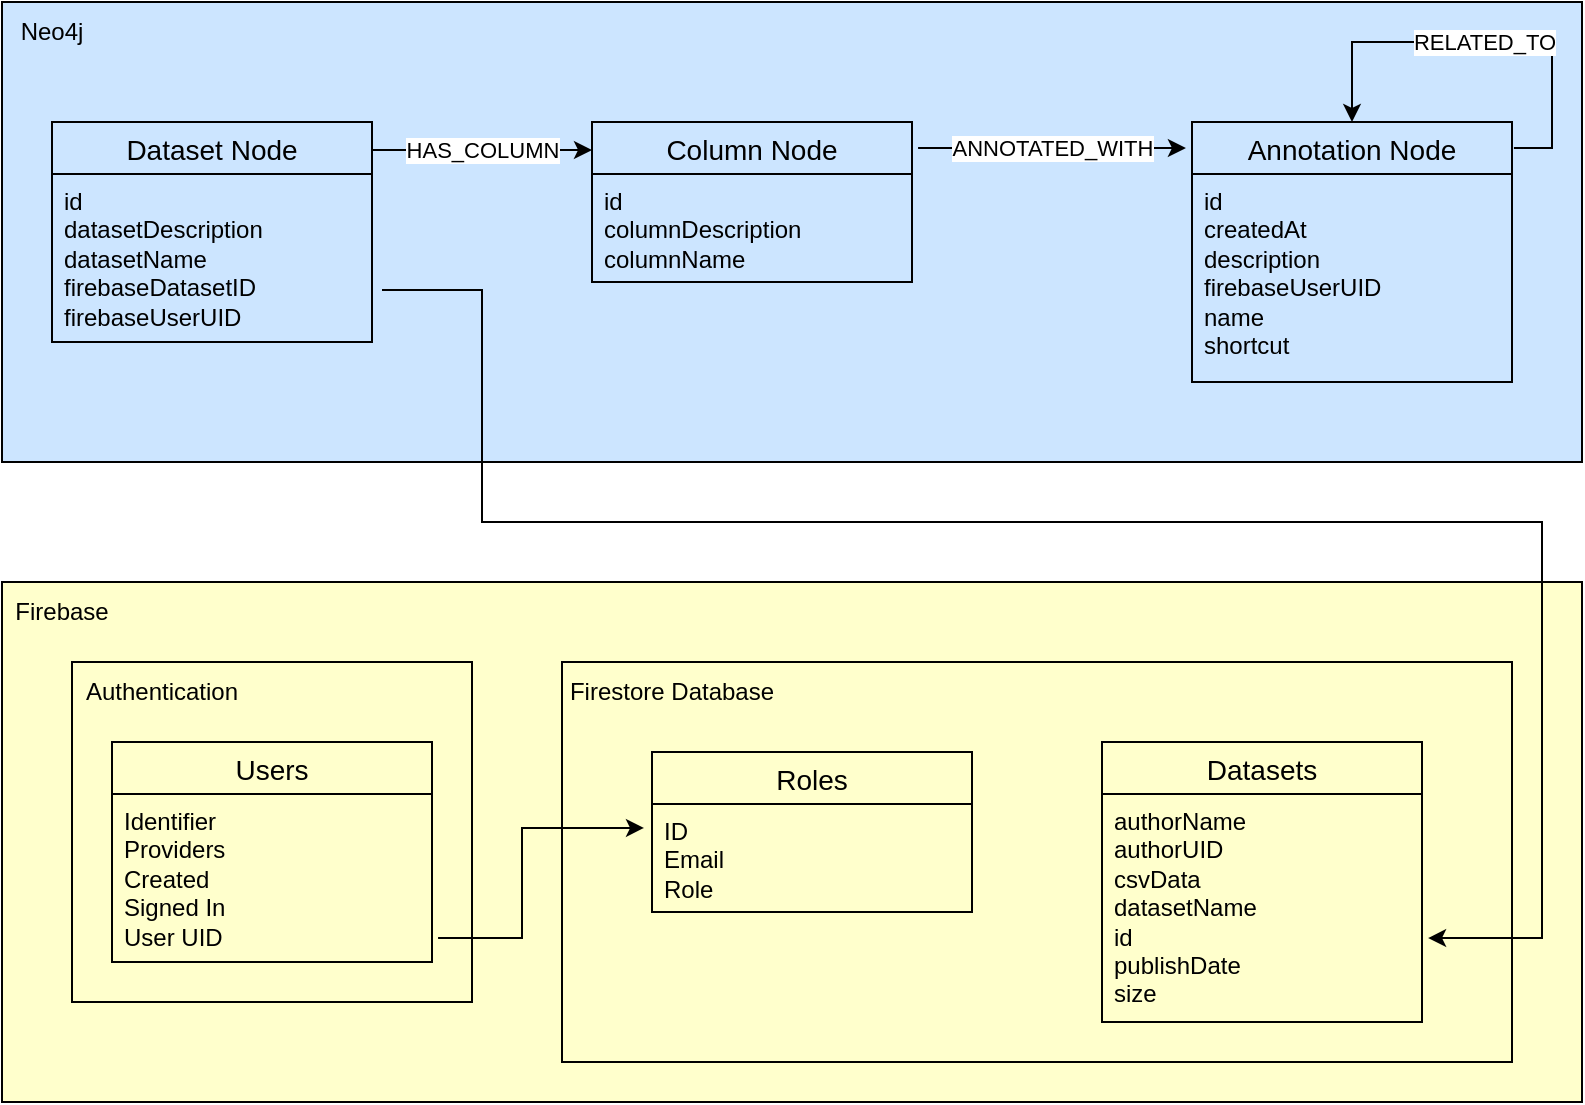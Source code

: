 <mxfile version="16.0.0" type="device"><diagram id="R2lEEEUBdFMjLlhIrx00" name="Page-1"><mxGraphModel dx="1342" dy="857" grid="1" gridSize="10" guides="1" tooltips="1" connect="1" arrows="1" fold="1" page="1" pageScale="1" pageWidth="850" pageHeight="1100" math="0" shadow="0" extFonts="Permanent Marker^https://fonts.googleapis.com/css?family=Permanent+Marker"><root><mxCell id="0"/><mxCell id="1" parent="0"/><mxCell id="nlxQSZHlDjwrQw_fBjO1-1" value="" style="rounded=0;whiteSpace=wrap;html=1;fillColor=#FFFFCC;" parent="1" vertex="1"><mxGeometry x="30" y="290" width="790" height="260" as="geometry"/></mxCell><mxCell id="nlxQSZHlDjwrQw_fBjO1-2" value="Firebase" style="text;html=1;strokeColor=none;fillColor=none;align=center;verticalAlign=middle;whiteSpace=wrap;rounded=0;" parent="1" vertex="1"><mxGeometry x="30" y="290" width="60" height="30" as="geometry"/></mxCell><mxCell id="nlxQSZHlDjwrQw_fBjO1-4" value="" style="rounded=0;whiteSpace=wrap;html=1;fillColor=#FFFFCC;" parent="1" vertex="1"><mxGeometry x="65" y="330" width="200" height="170" as="geometry"/></mxCell><mxCell id="nlxQSZHlDjwrQw_fBjO1-5" value="Authentication" style="text;html=1;strokeColor=none;fillColor=none;align=center;verticalAlign=middle;whiteSpace=wrap;rounded=0;" parent="1" vertex="1"><mxGeometry x="65" y="330" width="90" height="30" as="geometry"/></mxCell><mxCell id="nlxQSZHlDjwrQw_fBjO1-6" value="Users" style="swimlane;fontStyle=0;childLayout=stackLayout;horizontal=1;startSize=26;horizontalStack=0;resizeParent=1;resizeParentMax=0;resizeLast=0;collapsible=1;marginBottom=0;align=center;fontSize=14;fillColor=#FFFFCC;" parent="1" vertex="1"><mxGeometry x="85" y="370" width="160" height="110" as="geometry"/></mxCell><mxCell id="nlxQSZHlDjwrQw_fBjO1-7" value="Identifier&lt;br&gt;Providers&lt;br&gt;Created&lt;br&gt;Signed In&lt;br&gt;User UID" style="text;strokeColor=none;fillColor=none;spacingLeft=4;spacingRight=4;overflow=hidden;rotatable=0;points=[[0,0.5],[1,0.5]];portConstraint=eastwest;fontSize=12;whiteSpace=wrap;html=1;" parent="nlxQSZHlDjwrQw_fBjO1-6" vertex="1"><mxGeometry y="26" width="160" height="84" as="geometry"/></mxCell><mxCell id="nlxQSZHlDjwrQw_fBjO1-8" value="" style="rounded=0;whiteSpace=wrap;html=1;fillColor=#FFFFCC;" parent="1" vertex="1"><mxGeometry x="310" y="330" width="475" height="200" as="geometry"/></mxCell><mxCell id="nlxQSZHlDjwrQw_fBjO1-9" value="Firestore Database" style="text;html=1;strokeColor=none;fillColor=none;align=center;verticalAlign=middle;whiteSpace=wrap;rounded=0;" parent="1" vertex="1"><mxGeometry x="310" y="330" width="110" height="30" as="geometry"/></mxCell><mxCell id="nlxQSZHlDjwrQw_fBjO1-10" value="Roles" style="swimlane;fontStyle=0;childLayout=stackLayout;horizontal=1;startSize=26;horizontalStack=0;resizeParent=1;resizeParentMax=0;resizeLast=0;collapsible=1;marginBottom=0;align=center;fontSize=14;fillColor=#FFFFCC;" parent="1" vertex="1"><mxGeometry x="355" y="375" width="160" height="80" as="geometry"/></mxCell><mxCell id="nlxQSZHlDjwrQw_fBjO1-11" value="ID&lt;br&gt;Email&lt;br&gt;Role" style="text;strokeColor=none;fillColor=none;spacingLeft=4;spacingRight=4;overflow=hidden;rotatable=0;points=[[0,0.5],[1,0.5]];portConstraint=eastwest;fontSize=12;whiteSpace=wrap;html=1;" parent="nlxQSZHlDjwrQw_fBjO1-10" vertex="1"><mxGeometry y="26" width="160" height="54" as="geometry"/></mxCell><mxCell id="nlxQSZHlDjwrQw_fBjO1-12" value="Datasets" style="swimlane;fontStyle=0;childLayout=stackLayout;horizontal=1;startSize=26;horizontalStack=0;resizeParent=1;resizeParentMax=0;resizeLast=0;collapsible=1;marginBottom=0;align=center;fontSize=14;fillColor=#FFFFCC;" parent="1" vertex="1"><mxGeometry x="580" y="370" width="160" height="140" as="geometry"/></mxCell><mxCell id="nlxQSZHlDjwrQw_fBjO1-13" value="authorName&lt;br&gt;authorUID&lt;br&gt;csvData&lt;br&gt;datasetName&lt;br&gt;id&lt;br&gt;publishDate&lt;br&gt;size" style="text;strokeColor=none;fillColor=none;spacingLeft=4;spacingRight=4;overflow=hidden;rotatable=0;points=[[0,0.5],[1,0.5]];portConstraint=eastwest;fontSize=12;whiteSpace=wrap;html=1;" parent="nlxQSZHlDjwrQw_fBjO1-12" vertex="1"><mxGeometry y="26" width="160" height="114" as="geometry"/></mxCell><mxCell id="LxEucq3znMpbjmQomoNk-1" value="" style="rounded=0;whiteSpace=wrap;html=1;fillColor=#CCE5FF;" vertex="1" parent="1"><mxGeometry x="30" width="790" height="230" as="geometry"/></mxCell><mxCell id="LxEucq3znMpbjmQomoNk-2" value="Neo4j" style="text;html=1;strokeColor=none;fillColor=none;align=center;verticalAlign=middle;whiteSpace=wrap;rounded=0;" vertex="1" parent="1"><mxGeometry x="30" width="50" height="30" as="geometry"/></mxCell><mxCell id="LxEucq3znMpbjmQomoNk-3" value="Dataset Node" style="swimlane;fontStyle=0;childLayout=stackLayout;horizontal=1;startSize=26;horizontalStack=0;resizeParent=1;resizeParentMax=0;resizeLast=0;collapsible=1;marginBottom=0;align=center;fontSize=14;fillColor=#CCE5FF;" vertex="1" parent="1"><mxGeometry x="55" y="60" width="160" height="110" as="geometry"/></mxCell><mxCell id="LxEucq3znMpbjmQomoNk-4" value="id&lt;br&gt;datasetDescription&lt;br&gt;datasetName&lt;br&gt;firebaseDatasetID&lt;br&gt;firebaseUserUID" style="text;strokeColor=none;fillColor=none;spacingLeft=4;spacingRight=4;overflow=hidden;rotatable=0;points=[[0,0.5],[1,0.5]];portConstraint=eastwest;fontSize=12;whiteSpace=wrap;html=1;" vertex="1" parent="LxEucq3znMpbjmQomoNk-3"><mxGeometry y="26" width="160" height="84" as="geometry"/></mxCell><mxCell id="LxEucq3znMpbjmQomoNk-7" value="Column Node" style="swimlane;fontStyle=0;childLayout=stackLayout;horizontal=1;startSize=26;horizontalStack=0;resizeParent=1;resizeParentMax=0;resizeLast=0;collapsible=1;marginBottom=0;align=center;fontSize=14;fillColor=#CCE5FF;" vertex="1" parent="1"><mxGeometry x="325" y="60" width="160" height="80" as="geometry"/></mxCell><mxCell id="LxEucq3znMpbjmQomoNk-8" value="id&lt;br&gt;columnDescription&lt;br&gt;columnName" style="text;strokeColor=none;fillColor=none;spacingLeft=4;spacingRight=4;overflow=hidden;rotatable=0;points=[[0,0.5],[1,0.5]];portConstraint=eastwest;fontSize=12;whiteSpace=wrap;html=1;" vertex="1" parent="LxEucq3znMpbjmQomoNk-7"><mxGeometry y="26" width="160" height="54" as="geometry"/></mxCell><mxCell id="LxEucq3znMpbjmQomoNk-9" value="Annotation Node" style="swimlane;fontStyle=0;childLayout=stackLayout;horizontal=1;startSize=26;horizontalStack=0;resizeParent=1;resizeParentMax=0;resizeLast=0;collapsible=1;marginBottom=0;align=center;fontSize=14;fillColor=#CCE5FF;" vertex="1" parent="1"><mxGeometry x="625" y="60" width="160" height="130" as="geometry"/></mxCell><mxCell id="LxEucq3znMpbjmQomoNk-10" value="id&lt;br&gt;createdAt&lt;br&gt;description&lt;br&gt;firebaseUserUID&lt;br&gt;name&lt;br&gt;shortcut" style="text;strokeColor=none;fillColor=none;spacingLeft=4;spacingRight=4;overflow=hidden;rotatable=0;points=[[0,0.5],[1,0.5]];portConstraint=eastwest;fontSize=12;whiteSpace=wrap;html=1;" vertex="1" parent="LxEucq3znMpbjmQomoNk-9"><mxGeometry y="26" width="160" height="104" as="geometry"/></mxCell><mxCell id="LxEucq3znMpbjmQomoNk-11" value="HAS_COLUMN" style="endArrow=classic;html=1;rounded=0;exitX=1;exitY=0.127;exitDx=0;exitDy=0;exitPerimeter=0;entryX=0;entryY=0.175;entryDx=0;entryDy=0;entryPerimeter=0;fillColor=#CCE5FF;" edge="1" parent="1" source="LxEucq3znMpbjmQomoNk-3" target="LxEucq3znMpbjmQomoNk-7"><mxGeometry width="50" height="50" relative="1" as="geometry"><mxPoint x="195" y="230" as="sourcePoint"/><mxPoint x="275" y="74" as="targetPoint"/></mxGeometry></mxCell><mxCell id="LxEucq3znMpbjmQomoNk-12" value="ANNOTATED_WITH" style="endArrow=classic;html=1;rounded=0;fillColor=#CCE5FF;exitX=1.019;exitY=0.163;exitDx=0;exitDy=0;exitPerimeter=0;entryX=-0.019;entryY=0.1;entryDx=0;entryDy=0;entryPerimeter=0;" edge="1" parent="1" source="LxEucq3znMpbjmQomoNk-7" target="LxEucq3znMpbjmQomoNk-9"><mxGeometry width="50" height="50" relative="1" as="geometry"><mxPoint x="195" y="230" as="sourcePoint"/><mxPoint x="245" y="180" as="targetPoint"/></mxGeometry></mxCell><mxCell id="LxEucq3znMpbjmQomoNk-14" value="RELATED_TO" style="endArrow=classic;html=1;rounded=0;fillColor=#CCE5FF;exitX=1.006;exitY=0.1;exitDx=0;exitDy=0;exitPerimeter=0;entryX=0.5;entryY=0;entryDx=0;entryDy=0;" edge="1" parent="1" source="LxEucq3znMpbjmQomoNk-9" target="LxEucq3znMpbjmQomoNk-9"><mxGeometry width="50" height="50" relative="1" as="geometry"><mxPoint x="195" y="230" as="sourcePoint"/><mxPoint x="245" y="180" as="targetPoint"/><Array as="points"><mxPoint x="805" y="73"/><mxPoint x="805" y="20"/><mxPoint x="786" y="20"/><mxPoint x="705" y="20"/></Array></mxGeometry></mxCell><mxCell id="LxEucq3znMpbjmQomoNk-15" value="" style="endArrow=classic;html=1;rounded=0;fillColor=#CCE5FF;entryX=1.019;entryY=0.632;entryDx=0;entryDy=0;entryPerimeter=0;" edge="1" parent="1" target="nlxQSZHlDjwrQw_fBjO1-13"><mxGeometry width="50" height="50" relative="1" as="geometry"><mxPoint x="220" y="144" as="sourcePoint"/><mxPoint x="920" y="430" as="targetPoint"/><Array as="points"><mxPoint x="270" y="144"/><mxPoint x="270" y="260"/><mxPoint x="630" y="260"/><mxPoint x="800" y="260"/><mxPoint x="800" y="310"/><mxPoint x="800" y="370"/><mxPoint x="800" y="468"/><mxPoint x="770" y="468"/></Array></mxGeometry></mxCell><mxCell id="LxEucq3znMpbjmQomoNk-16" value="" style="endArrow=classic;html=1;rounded=0;fillColor=#CCE5FF;exitX=1.019;exitY=0.857;exitDx=0;exitDy=0;exitPerimeter=0;entryX=-0.025;entryY=0.222;entryDx=0;entryDy=0;entryPerimeter=0;" edge="1" parent="1" source="nlxQSZHlDjwrQw_fBjO1-7" target="nlxQSZHlDjwrQw_fBjO1-11"><mxGeometry width="50" height="50" relative="1" as="geometry"><mxPoint x="440" y="370" as="sourcePoint"/><mxPoint x="490" y="320" as="targetPoint"/><Array as="points"><mxPoint x="290" y="468"/><mxPoint x="290" y="413"/></Array></mxGeometry></mxCell></root></mxGraphModel></diagram></mxfile>